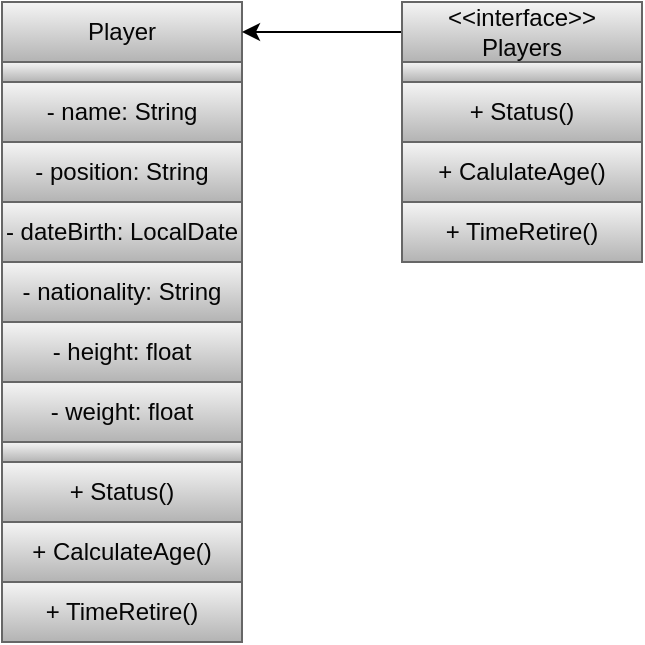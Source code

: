 <mxfile>
    <diagram id="tMnIXIlU0f8UxPbcpkhk" name="Page-1">
        <mxGraphModel dx="749" dy="409" grid="1" gridSize="10" guides="1" tooltips="1" connect="1" arrows="1" fold="1" page="1" pageScale="1" pageWidth="850" pageHeight="1100" math="0" shadow="0">
            <root>
                <mxCell id="0"/>
                <mxCell id="1" parent="0"/>
                <mxCell id="2" value="&lt;font color=&quot;#050505&quot;&gt;Player&lt;/font&gt;" style="rounded=0;whiteSpace=wrap;html=1;fillColor=#f5f5f5;gradientColor=#b3b3b3;strokeColor=#666666;" vertex="1" parent="1">
                    <mxGeometry x="280" y="230" width="120" height="30" as="geometry"/>
                </mxCell>
                <mxCell id="4" value="" style="rounded=0;whiteSpace=wrap;html=1;fillColor=#f5f5f5;gradientColor=#b3b3b3;strokeColor=#666666;" vertex="1" parent="1">
                    <mxGeometry x="280" y="260" width="120" height="10" as="geometry"/>
                </mxCell>
                <mxCell id="7" value="&lt;font color=&quot;#050505&quot;&gt;- name: String&lt;/font&gt;" style="rounded=0;whiteSpace=wrap;html=1;fillColor=#f5f5f5;gradientColor=#b3b3b3;strokeColor=#666666;" vertex="1" parent="1">
                    <mxGeometry x="280" y="270" width="120" height="30" as="geometry"/>
                </mxCell>
                <mxCell id="8" value="&lt;font color=&quot;#050505&quot;&gt;- position: String&lt;/font&gt;" style="rounded=0;whiteSpace=wrap;html=1;fillColor=#f5f5f5;gradientColor=#b3b3b3;strokeColor=#666666;" vertex="1" parent="1">
                    <mxGeometry x="280" y="300" width="120" height="30" as="geometry"/>
                </mxCell>
                <mxCell id="9" value="&lt;font color=&quot;#050505&quot;&gt;- dateBirth: LocalDate&lt;/font&gt;" style="rounded=0;whiteSpace=wrap;html=1;fillColor=#f5f5f5;gradientColor=#b3b3b3;strokeColor=#666666;" vertex="1" parent="1">
                    <mxGeometry x="280" y="330" width="120" height="30" as="geometry"/>
                </mxCell>
                <mxCell id="11" value="&lt;font color=&quot;#050505&quot;&gt;- height: float&lt;/font&gt;" style="rounded=0;whiteSpace=wrap;html=1;fillColor=#f5f5f5;gradientColor=#b3b3b3;strokeColor=#666666;" vertex="1" parent="1">
                    <mxGeometry x="280" y="390" width="120" height="30" as="geometry"/>
                </mxCell>
                <mxCell id="12" value="&lt;font color=&quot;#050505&quot;&gt;- weight: float&lt;/font&gt;" style="rounded=0;whiteSpace=wrap;html=1;fillColor=#f5f5f5;gradientColor=#b3b3b3;strokeColor=#666666;" vertex="1" parent="1">
                    <mxGeometry x="280" y="420" width="120" height="30" as="geometry"/>
                </mxCell>
                <mxCell id="13" value="&lt;font color=&quot;#050505&quot;&gt;- nationality: String&lt;/font&gt;" style="rounded=0;whiteSpace=wrap;html=1;fillColor=#f5f5f5;gradientColor=#b3b3b3;strokeColor=#666666;" vertex="1" parent="1">
                    <mxGeometry x="280" y="360" width="120" height="30" as="geometry"/>
                </mxCell>
                <mxCell id="14" value="" style="rounded=0;whiteSpace=wrap;html=1;fillColor=#f5f5f5;gradientColor=#b3b3b3;strokeColor=#666666;" vertex="1" parent="1">
                    <mxGeometry x="280" y="450" width="120" height="10" as="geometry"/>
                </mxCell>
                <mxCell id="15" value="&lt;font color=&quot;#050505&quot;&gt;+ Status()&lt;/font&gt;" style="rounded=0;whiteSpace=wrap;html=1;fillColor=#f5f5f5;gradientColor=#b3b3b3;strokeColor=#666666;" vertex="1" parent="1">
                    <mxGeometry x="280" y="460" width="120" height="30" as="geometry"/>
                </mxCell>
                <mxCell id="16" value="&lt;font color=&quot;#050505&quot;&gt;+ TimeRetire()&lt;/font&gt;" style="rounded=0;whiteSpace=wrap;html=1;fillColor=#f5f5f5;gradientColor=#b3b3b3;strokeColor=#666666;" vertex="1" parent="1">
                    <mxGeometry x="280" y="520" width="120" height="30" as="geometry"/>
                </mxCell>
                <mxCell id="17" value="&lt;font color=&quot;#050505&quot;&gt;+ CalculateAge()&lt;/font&gt;" style="rounded=0;whiteSpace=wrap;html=1;fillColor=#f5f5f5;gradientColor=#b3b3b3;strokeColor=#666666;" vertex="1" parent="1">
                    <mxGeometry x="280" y="490" width="120" height="30" as="geometry"/>
                </mxCell>
                <mxCell id="19" style="edgeStyle=none;html=1;exitX=0;exitY=0.5;exitDx=0;exitDy=0;entryX=1;entryY=0.5;entryDx=0;entryDy=0;fontColor=#050505;" edge="1" parent="1" source="18" target="2">
                    <mxGeometry relative="1" as="geometry"/>
                </mxCell>
                <mxCell id="18" value="&lt;font color=&quot;#050505&quot;&gt;&amp;lt;&amp;lt;interface&amp;gt;&amp;gt;&lt;br&gt;Players&lt;br&gt;&lt;/font&gt;" style="rounded=0;whiteSpace=wrap;html=1;fillColor=#f5f5f5;gradientColor=#b3b3b3;strokeColor=#666666;" vertex="1" parent="1">
                    <mxGeometry x="480" y="230" width="120" height="30" as="geometry"/>
                </mxCell>
                <mxCell id="20" value="" style="rounded=0;whiteSpace=wrap;html=1;fillColor=#f5f5f5;gradientColor=#b3b3b3;strokeColor=#666666;" vertex="1" parent="1">
                    <mxGeometry x="480" y="260" width="120" height="10" as="geometry"/>
                </mxCell>
                <mxCell id="21" value="&lt;font color=&quot;#050505&quot;&gt;+ Status()&lt;/font&gt;" style="rounded=0;whiteSpace=wrap;html=1;fillColor=#f5f5f5;gradientColor=#b3b3b3;strokeColor=#666666;" vertex="1" parent="1">
                    <mxGeometry x="480" y="270" width="120" height="30" as="geometry"/>
                </mxCell>
                <mxCell id="22" value="&lt;font color=&quot;#050505&quot;&gt;+ CalulateAge()&lt;/font&gt;" style="rounded=0;whiteSpace=wrap;html=1;fillColor=#f5f5f5;gradientColor=#b3b3b3;strokeColor=#666666;" vertex="1" parent="1">
                    <mxGeometry x="480" y="300" width="120" height="30" as="geometry"/>
                </mxCell>
                <mxCell id="23" value="&lt;font color=&quot;#050505&quot;&gt;+ TimeRetire()&lt;/font&gt;" style="rounded=0;whiteSpace=wrap;html=1;fillColor=#f5f5f5;gradientColor=#b3b3b3;strokeColor=#666666;" vertex="1" parent="1">
                    <mxGeometry x="480" y="330" width="120" height="30" as="geometry"/>
                </mxCell>
            </root>
        </mxGraphModel>
    </diagram>
</mxfile>
